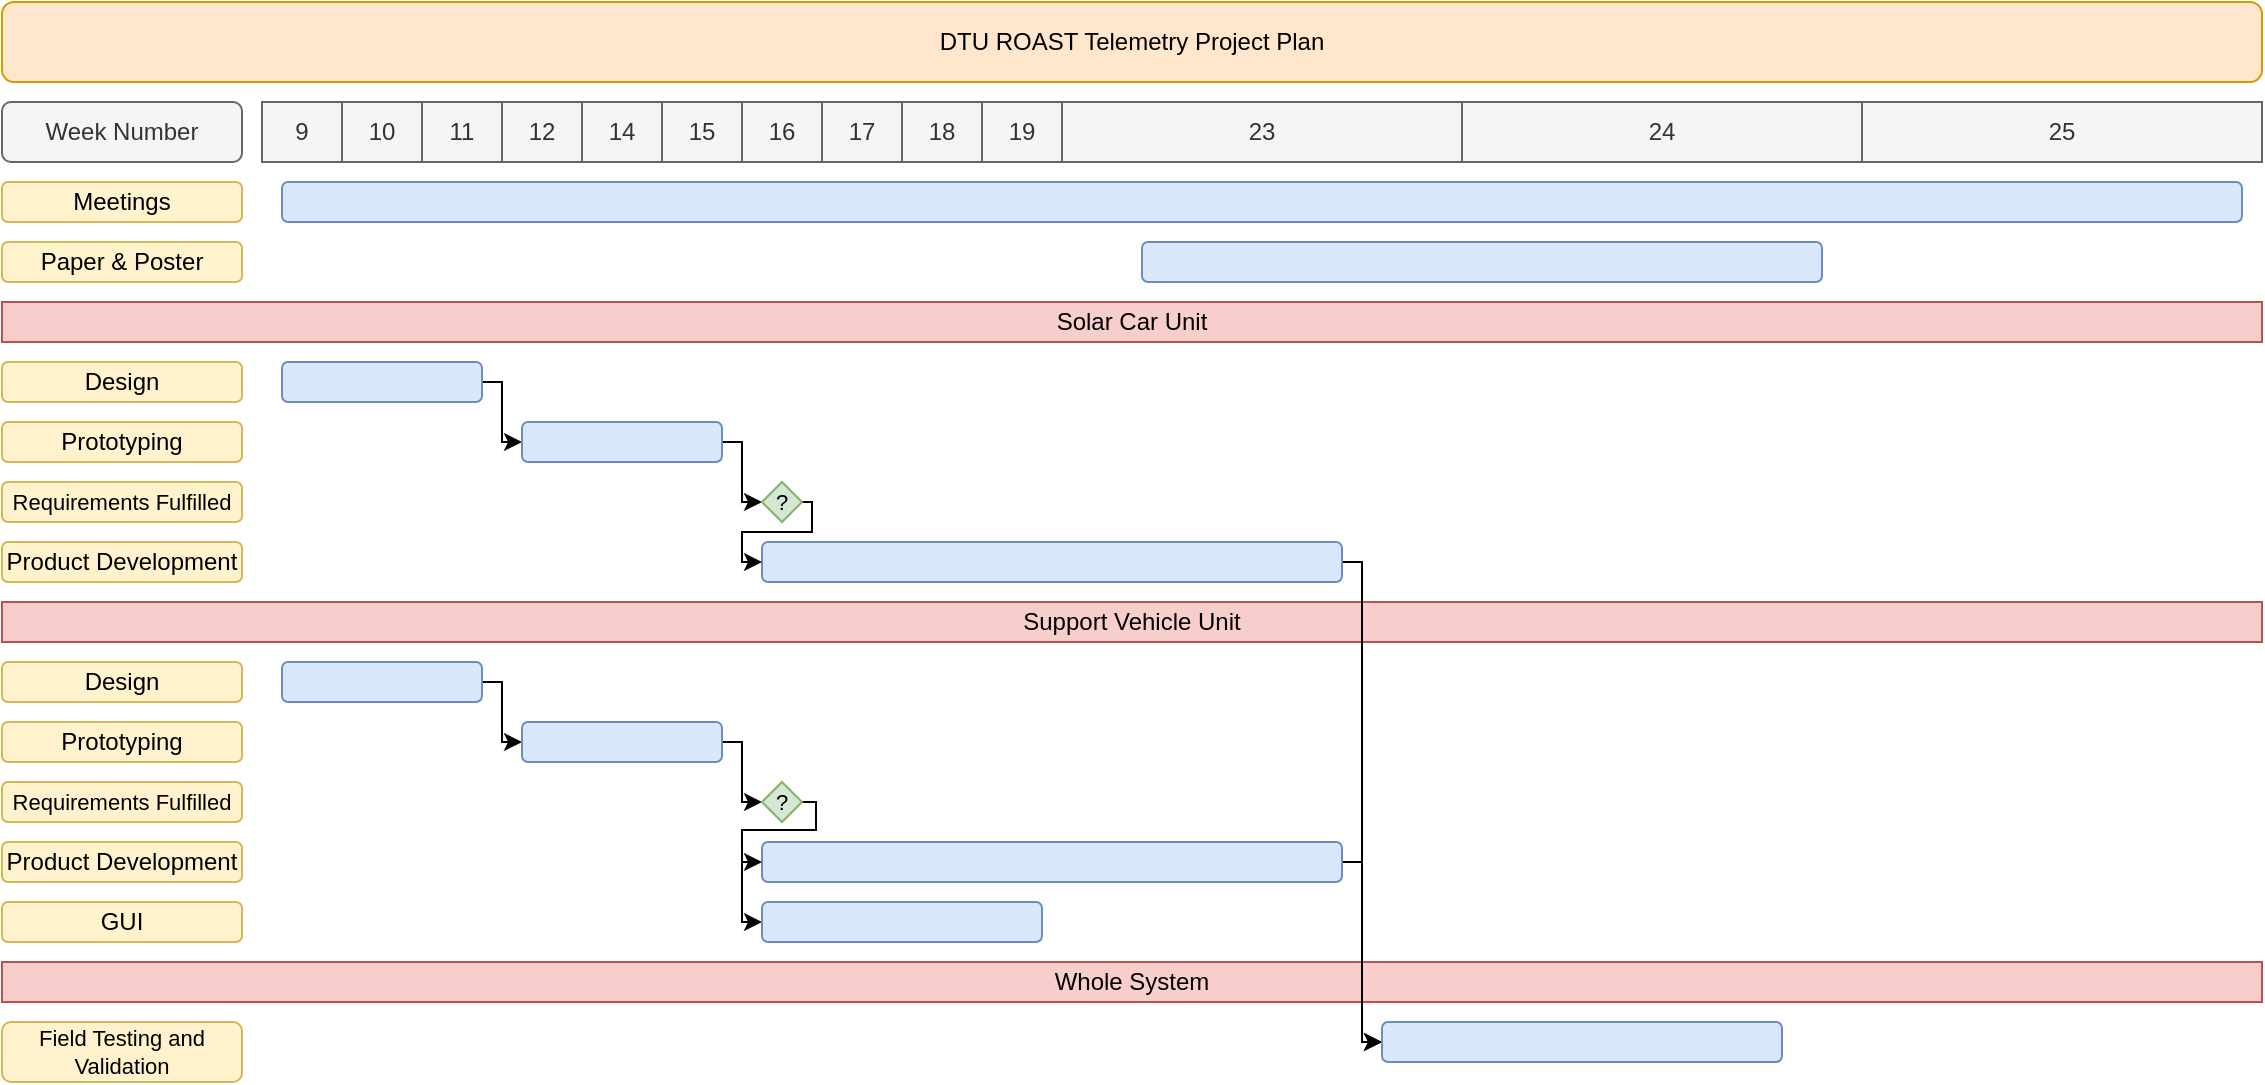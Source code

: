 <mxfile version="14.4.2" type="device"><diagram id="JpjjIluIxc3_juh6LF6Y" name="Page-1"><mxGraphModel dx="2118" dy="2433" grid="1" gridSize="10" guides="1" tooltips="1" connect="1" arrows="1" fold="1" page="1" pageScale="1" pageWidth="1200" pageHeight="1600" math="0" shadow="0"><root><mxCell id="0"/><mxCell id="1" parent="0"/><mxCell id="iwL1JjoYJeYqQi02Oiqf-1" value="DTU ROAST Telemetry Project Plan" style="rounded=1;whiteSpace=wrap;html=1;fillColor=#ffe6cc;strokeColor=#d79b00;" parent="1" vertex="1"><mxGeometry x="-120" y="-10" width="1130" height="40" as="geometry"/></mxCell><mxCell id="iwL1JjoYJeYqQi02Oiqf-2" value="9" style="rounded=0;whiteSpace=wrap;html=1;fillColor=#f5f5f5;strokeColor=#666666;fontColor=#333333;" parent="1" vertex="1"><mxGeometry x="10" y="40" width="40" height="30" as="geometry"/></mxCell><mxCell id="iwL1JjoYJeYqQi02Oiqf-3" value="10" style="rounded=0;whiteSpace=wrap;html=1;fillColor=#f5f5f5;strokeColor=#666666;fontColor=#333333;" parent="1" vertex="1"><mxGeometry x="50" y="40" width="40" height="30" as="geometry"/></mxCell><mxCell id="iwL1JjoYJeYqQi02Oiqf-4" value="11" style="rounded=0;whiteSpace=wrap;html=1;fillColor=#f5f5f5;strokeColor=#666666;fontColor=#333333;" parent="1" vertex="1"><mxGeometry x="90" y="40" width="40" height="30" as="geometry"/></mxCell><mxCell id="iwL1JjoYJeYqQi02Oiqf-5" value="12" style="rounded=0;whiteSpace=wrap;html=1;fillColor=#f5f5f5;strokeColor=#666666;fontColor=#333333;" parent="1" vertex="1"><mxGeometry x="130" y="40" width="40" height="30" as="geometry"/></mxCell><mxCell id="iwL1JjoYJeYqQi02Oiqf-6" value="14" style="rounded=0;whiteSpace=wrap;html=1;fillColor=#f5f5f5;strokeColor=#666666;fontColor=#333333;" parent="1" vertex="1"><mxGeometry x="170" y="40" width="40" height="30" as="geometry"/></mxCell><mxCell id="iwL1JjoYJeYqQi02Oiqf-7" value="15" style="rounded=0;whiteSpace=wrap;html=1;fillColor=#f5f5f5;strokeColor=#666666;fontColor=#333333;" parent="1" vertex="1"><mxGeometry x="210" y="40" width="40" height="30" as="geometry"/></mxCell><mxCell id="iwL1JjoYJeYqQi02Oiqf-8" value="16" style="rounded=0;whiteSpace=wrap;html=1;fillColor=#f5f5f5;strokeColor=#666666;fontColor=#333333;" parent="1" vertex="1"><mxGeometry x="250" y="40" width="40" height="30" as="geometry"/></mxCell><mxCell id="iwL1JjoYJeYqQi02Oiqf-9" value="17" style="rounded=0;whiteSpace=wrap;html=1;fillColor=#f5f5f5;strokeColor=#666666;fontColor=#333333;" parent="1" vertex="1"><mxGeometry x="290" y="40" width="40" height="30" as="geometry"/></mxCell><mxCell id="iwL1JjoYJeYqQi02Oiqf-10" value="19" style="rounded=0;whiteSpace=wrap;html=1;fillColor=#f5f5f5;strokeColor=#666666;fontColor=#333333;" parent="1" vertex="1"><mxGeometry x="370" y="40" width="40" height="30" as="geometry"/></mxCell><mxCell id="iwL1JjoYJeYqQi02Oiqf-11" value="23" style="rounded=0;whiteSpace=wrap;html=1;fillColor=#f5f5f5;strokeColor=#666666;fontColor=#333333;" parent="1" vertex="1"><mxGeometry x="410" y="40" width="200" height="30" as="geometry"/></mxCell><mxCell id="iwL1JjoYJeYqQi02Oiqf-12" value="24" style="rounded=0;whiteSpace=wrap;html=1;fillColor=#f5f5f5;strokeColor=#666666;fontColor=#333333;" parent="1" vertex="1"><mxGeometry x="610" y="40" width="200" height="30" as="geometry"/></mxCell><mxCell id="iwL1JjoYJeYqQi02Oiqf-13" value="25" style="rounded=0;whiteSpace=wrap;html=1;fillColor=#f5f5f5;strokeColor=#666666;fontColor=#333333;" parent="1" vertex="1"><mxGeometry x="810" y="40" width="200" height="30" as="geometry"/></mxCell><mxCell id="iwL1JjoYJeYqQi02Oiqf-14" value="Week Number" style="rounded=1;whiteSpace=wrap;html=1;fillColor=#f5f5f5;strokeColor=#666666;fontColor=#333333;" parent="1" vertex="1"><mxGeometry x="-120" y="40" width="120" height="30" as="geometry"/></mxCell><mxCell id="iwL1JjoYJeYqQi02Oiqf-15" value="" style="rounded=1;whiteSpace=wrap;html=1;fillColor=#dae8fc;strokeColor=#6c8ebf;" parent="1" vertex="1"><mxGeometry x="20" y="80" width="980" height="20" as="geometry"/></mxCell><mxCell id="iwL1JjoYJeYqQi02Oiqf-16" value="Meetings" style="rounded=1;whiteSpace=wrap;html=1;fillColor=#fff2cc;strokeColor=#d6b656;" parent="1" vertex="1"><mxGeometry x="-120" y="80" width="120" height="20" as="geometry"/></mxCell><mxCell id="iwL1JjoYJeYqQi02Oiqf-17" value="Paper &amp;amp; Poster" style="rounded=1;whiteSpace=wrap;html=1;fillColor=#fff2cc;strokeColor=#d6b656;" parent="1" vertex="1"><mxGeometry x="-120" y="110" width="120" height="20" as="geometry"/></mxCell><mxCell id="iwL1JjoYJeYqQi02Oiqf-18" value="" style="rounded=1;whiteSpace=wrap;html=1;fillColor=#dae8fc;strokeColor=#6c8ebf;" parent="1" vertex="1"><mxGeometry x="450" y="110" width="340" height="20" as="geometry"/></mxCell><mxCell id="iwL1JjoYJeYqQi02Oiqf-20" value="Solar Car Unit" style="rounded=0;whiteSpace=wrap;html=1;fillColor=#f8cecc;strokeColor=#b85450;" parent="1" vertex="1"><mxGeometry x="-120" y="140" width="1130" height="20" as="geometry"/></mxCell><mxCell id="iwL1JjoYJeYqQi02Oiqf-21" value="Design" style="rounded=1;whiteSpace=wrap;html=1;fillColor=#fff2cc;strokeColor=#d6b656;" parent="1" vertex="1"><mxGeometry x="-120" y="170" width="120" height="20" as="geometry"/></mxCell><mxCell id="iwL1JjoYJeYqQi02Oiqf-23" value="Prototyping" style="rounded=1;whiteSpace=wrap;html=1;fillColor=#fff2cc;strokeColor=#d6b656;" parent="1" vertex="1"><mxGeometry x="-120" y="200" width="120" height="20" as="geometry"/></mxCell><mxCell id="iwL1JjoYJeYqQi02Oiqf-24" value="Requirements Fulfilled" style="rounded=1;whiteSpace=wrap;html=1;fontSize=11;fillColor=#fff2cc;strokeColor=#d6b656;" parent="1" vertex="1"><mxGeometry x="-120" y="230" width="120" height="20" as="geometry"/></mxCell><mxCell id="iwL1JjoYJeYqQi02Oiqf-25" value="Product Development" style="rounded=1;whiteSpace=wrap;html=1;fillColor=#fff2cc;strokeColor=#d6b656;" parent="1" vertex="1"><mxGeometry x="-120" y="260" width="120" height="20" as="geometry"/></mxCell><mxCell id="iwL1JjoYJeYqQi02Oiqf-26" value="Design" style="rounded=1;whiteSpace=wrap;html=1;fillColor=#fff2cc;strokeColor=#d6b656;" parent="1" vertex="1"><mxGeometry x="-120" y="320" width="120" height="20" as="geometry"/></mxCell><mxCell id="iwL1JjoYJeYqQi02Oiqf-27" value="Support Vehicle Unit" style="rounded=0;whiteSpace=wrap;html=1;fillColor=#f8cecc;strokeColor=#b85450;" parent="1" vertex="1"><mxGeometry x="-120" y="290" width="1130" height="20" as="geometry"/></mxCell><mxCell id="iwL1JjoYJeYqQi02Oiqf-28" value="Prototyping" style="rounded=1;whiteSpace=wrap;html=1;fillColor=#fff2cc;strokeColor=#d6b656;" parent="1" vertex="1"><mxGeometry x="-120" y="350" width="120" height="20" as="geometry"/></mxCell><mxCell id="iwL1JjoYJeYqQi02Oiqf-29" value="Requirements Fulfilled" style="rounded=1;whiteSpace=wrap;html=1;fontSize=11;fillColor=#fff2cc;strokeColor=#d6b656;" parent="1" vertex="1"><mxGeometry x="-120" y="380" width="120" height="20" as="geometry"/></mxCell><mxCell id="iwL1JjoYJeYqQi02Oiqf-30" value="Product Development" style="rounded=1;whiteSpace=wrap;html=1;fillColor=#fff2cc;strokeColor=#d6b656;" parent="1" vertex="1"><mxGeometry x="-120" y="410" width="120" height="20" as="geometry"/></mxCell><mxCell id="iwL1JjoYJeYqQi02Oiqf-31" value="GUI" style="rounded=1;whiteSpace=wrap;html=1;fillColor=#fff2cc;strokeColor=#d6b656;" parent="1" vertex="1"><mxGeometry x="-120" y="440" width="120" height="20" as="geometry"/></mxCell><mxCell id="iwL1JjoYJeYqQi02Oiqf-32" value="Whole System" style="rounded=0;whiteSpace=wrap;html=1;fillColor=#f8cecc;strokeColor=#b85450;" parent="1" vertex="1"><mxGeometry x="-120" y="470" width="1130" height="20" as="geometry"/></mxCell><mxCell id="iwL1JjoYJeYqQi02Oiqf-46" style="edgeStyle=orthogonalEdgeStyle;rounded=0;orthogonalLoop=1;jettySize=auto;html=1;exitX=1;exitY=0.5;exitDx=0;exitDy=0;entryX=0;entryY=0.5;entryDx=0;entryDy=0;fontSize=11;" parent="1" source="iwL1JjoYJeYqQi02Oiqf-33" target="iwL1JjoYJeYqQi02Oiqf-34" edge="1"><mxGeometry relative="1" as="geometry"><Array as="points"><mxPoint x="130" y="180"/><mxPoint x="130" y="210"/></Array></mxGeometry></mxCell><mxCell id="iwL1JjoYJeYqQi02Oiqf-33" value="" style="rounded=1;whiteSpace=wrap;html=1;fillColor=#dae8fc;strokeColor=#6c8ebf;" parent="1" vertex="1"><mxGeometry x="20" y="170" width="100" height="20" as="geometry"/></mxCell><mxCell id="iwL1JjoYJeYqQi02Oiqf-47" style="edgeStyle=orthogonalEdgeStyle;rounded=0;orthogonalLoop=1;jettySize=auto;html=1;exitX=1;exitY=0.5;exitDx=0;exitDy=0;entryX=0;entryY=0.5;entryDx=0;entryDy=0;fontSize=11;" parent="1" source="iwL1JjoYJeYqQi02Oiqf-34" target="iwL1JjoYJeYqQi02Oiqf-38" edge="1"><mxGeometry relative="1" as="geometry"><Array as="points"><mxPoint x="250" y="210"/></Array></mxGeometry></mxCell><mxCell id="iwL1JjoYJeYqQi02Oiqf-34" value="" style="rounded=1;whiteSpace=wrap;html=1;fillColor=#dae8fc;strokeColor=#6c8ebf;" parent="1" vertex="1"><mxGeometry x="140" y="200" width="100" height="20" as="geometry"/></mxCell><mxCell id="iwL1JjoYJeYqQi02Oiqf-53" style="edgeStyle=orthogonalEdgeStyle;rounded=0;orthogonalLoop=1;jettySize=auto;html=1;exitX=1;exitY=0.5;exitDx=0;exitDy=0;entryX=0;entryY=0.5;entryDx=0;entryDy=0;fontSize=11;" parent="1" source="iwL1JjoYJeYqQi02Oiqf-37" target="iwL1JjoYJeYqQi02Oiqf-45" edge="1"><mxGeometry relative="1" as="geometry"><Array as="points"><mxPoint x="560" y="270"/><mxPoint x="560" y="510"/></Array></mxGeometry></mxCell><mxCell id="iwL1JjoYJeYqQi02Oiqf-37" value="" style="rounded=1;whiteSpace=wrap;html=1;fillColor=#dae8fc;strokeColor=#6c8ebf;" parent="1" vertex="1"><mxGeometry x="260" y="260" width="290" height="20" as="geometry"/></mxCell><mxCell id="iwL1JjoYJeYqQi02Oiqf-48" style="edgeStyle=orthogonalEdgeStyle;rounded=0;orthogonalLoop=1;jettySize=auto;html=1;exitX=1;exitY=0.5;exitDx=0;exitDy=0;entryX=0;entryY=0.5;entryDx=0;entryDy=0;fontSize=11;" parent="1" source="iwL1JjoYJeYqQi02Oiqf-38" target="iwL1JjoYJeYqQi02Oiqf-37" edge="1"><mxGeometry relative="1" as="geometry"><Array as="points"><mxPoint x="285" y="240"/><mxPoint x="285" y="255"/><mxPoint x="250" y="255"/><mxPoint x="250" y="270"/></Array></mxGeometry></mxCell><mxCell id="iwL1JjoYJeYqQi02Oiqf-38" value="?" style="rhombus;whiteSpace=wrap;html=1;fontSize=11;fillColor=#d5e8d4;strokeColor=#82b366;" parent="1" vertex="1"><mxGeometry x="260" y="230" width="20" height="20" as="geometry"/></mxCell><mxCell id="iwL1JjoYJeYqQi02Oiqf-49" style="edgeStyle=orthogonalEdgeStyle;rounded=0;orthogonalLoop=1;jettySize=auto;html=1;exitX=1;exitY=0.5;exitDx=0;exitDy=0;entryX=0;entryY=0.5;entryDx=0;entryDy=0;fontSize=11;" parent="1" source="iwL1JjoYJeYqQi02Oiqf-39" target="iwL1JjoYJeYqQi02Oiqf-40" edge="1"><mxGeometry relative="1" as="geometry"><Array as="points"><mxPoint x="130" y="330"/><mxPoint x="130" y="360"/></Array></mxGeometry></mxCell><mxCell id="iwL1JjoYJeYqQi02Oiqf-39" value="" style="rounded=1;whiteSpace=wrap;html=1;fillColor=#dae8fc;strokeColor=#6c8ebf;" parent="1" vertex="1"><mxGeometry x="20" y="320" width="100" height="20" as="geometry"/></mxCell><mxCell id="iwL1JjoYJeYqQi02Oiqf-50" style="edgeStyle=orthogonalEdgeStyle;rounded=0;orthogonalLoop=1;jettySize=auto;html=1;exitX=1;exitY=0.5;exitDx=0;exitDy=0;entryX=0;entryY=0.5;entryDx=0;entryDy=0;fontSize=11;" parent="1" source="iwL1JjoYJeYqQi02Oiqf-40" target="iwL1JjoYJeYqQi02Oiqf-42" edge="1"><mxGeometry relative="1" as="geometry"><Array as="points"><mxPoint x="250" y="360"/><mxPoint x="250" y="390"/></Array></mxGeometry></mxCell><mxCell id="iwL1JjoYJeYqQi02Oiqf-40" value="" style="rounded=1;whiteSpace=wrap;html=1;fillColor=#dae8fc;strokeColor=#6c8ebf;" parent="1" vertex="1"><mxGeometry x="140" y="350" width="100" height="20" as="geometry"/></mxCell><mxCell id="iwL1JjoYJeYqQi02Oiqf-54" style="edgeStyle=orthogonalEdgeStyle;rounded=0;orthogonalLoop=1;jettySize=auto;html=1;exitX=1;exitY=0.5;exitDx=0;exitDy=0;entryX=0;entryY=0.5;entryDx=0;entryDy=0;fontSize=11;" parent="1" source="iwL1JjoYJeYqQi02Oiqf-41" target="iwL1JjoYJeYqQi02Oiqf-45" edge="1"><mxGeometry relative="1" as="geometry"><Array as="points"><mxPoint x="560" y="420"/><mxPoint x="560" y="510"/></Array></mxGeometry></mxCell><mxCell id="iwL1JjoYJeYqQi02Oiqf-41" value="" style="rounded=1;whiteSpace=wrap;html=1;fillColor=#dae8fc;strokeColor=#6c8ebf;" parent="1" vertex="1"><mxGeometry x="260" y="410" width="290" height="20" as="geometry"/></mxCell><mxCell id="iwL1JjoYJeYqQi02Oiqf-51" style="edgeStyle=orthogonalEdgeStyle;rounded=0;orthogonalLoop=1;jettySize=auto;html=1;exitX=1;exitY=0.5;exitDx=0;exitDy=0;entryX=0;entryY=0.5;entryDx=0;entryDy=0;fontSize=11;" parent="1" source="iwL1JjoYJeYqQi02Oiqf-42" target="iwL1JjoYJeYqQi02Oiqf-41" edge="1"><mxGeometry relative="1" as="geometry"><Array as="points"><mxPoint x="287" y="390"/><mxPoint x="287" y="404"/><mxPoint x="250" y="404"/><mxPoint x="250" y="420"/></Array></mxGeometry></mxCell><mxCell id="iwL1JjoYJeYqQi02Oiqf-52" style="edgeStyle=orthogonalEdgeStyle;rounded=0;orthogonalLoop=1;jettySize=auto;html=1;exitX=1;exitY=0.5;exitDx=0;exitDy=0;entryX=0;entryY=0.5;entryDx=0;entryDy=0;fontSize=11;" parent="1" source="iwL1JjoYJeYqQi02Oiqf-42" target="iwL1JjoYJeYqQi02Oiqf-43" edge="1"><mxGeometry relative="1" as="geometry"><Array as="points"><mxPoint x="287" y="390"/><mxPoint x="287" y="404"/><mxPoint x="250" y="404"/><mxPoint x="250" y="450"/></Array></mxGeometry></mxCell><mxCell id="iwL1JjoYJeYqQi02Oiqf-42" value="?" style="rhombus;whiteSpace=wrap;html=1;fontSize=11;fillColor=#d5e8d4;strokeColor=#82b366;" parent="1" vertex="1"><mxGeometry x="260" y="380" width="20" height="20" as="geometry"/></mxCell><mxCell id="iwL1JjoYJeYqQi02Oiqf-43" value="" style="rounded=1;whiteSpace=wrap;html=1;fillColor=#dae8fc;strokeColor=#6c8ebf;" parent="1" vertex="1"><mxGeometry x="260" y="440" width="140" height="20" as="geometry"/></mxCell><mxCell id="iwL1JjoYJeYqQi02Oiqf-44" value="Field Testing and Validation" style="rounded=1;whiteSpace=wrap;html=1;fillColor=#fff2cc;strokeColor=#d6b656;fontSize=11;" parent="1" vertex="1"><mxGeometry x="-120" y="500" width="120" height="30" as="geometry"/></mxCell><mxCell id="iwL1JjoYJeYqQi02Oiqf-45" value="" style="rounded=1;whiteSpace=wrap;html=1;fillColor=#dae8fc;strokeColor=#6c8ebf;" parent="1" vertex="1"><mxGeometry x="570" y="500" width="200" height="20" as="geometry"/></mxCell><mxCell id="iwL1JjoYJeYqQi02Oiqf-55" value="18" style="rounded=0;whiteSpace=wrap;html=1;fillColor=#f5f5f5;strokeColor=#666666;fontColor=#333333;" parent="1" vertex="1"><mxGeometry x="330" y="40" width="40" height="30" as="geometry"/></mxCell></root></mxGraphModel></diagram></mxfile>